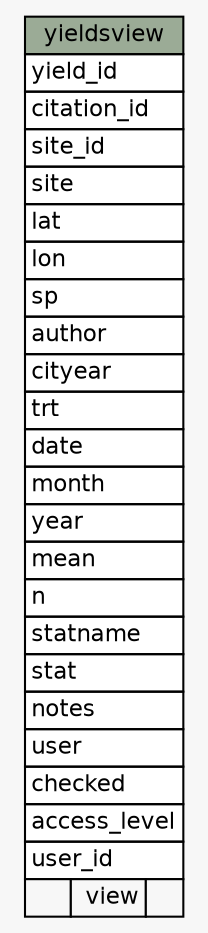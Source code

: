 // dot 2.30.1 on Mac OS X 10.7.5
// SchemaSpy rev 590
digraph "yieldsview" {
  graph [
    rankdir="RL"
    bgcolor="#f7f7f7"
    nodesep="0.18"
    ranksep="0.46"
    fontname="Helvetica"
    fontsize="11"
  ];
  node [
    fontname="Helvetica"
    fontsize="11"
    shape="plaintext"
  ];
  edge [
    arrowsize="0.8"
  ];
  "yieldsview" [
    label=<
    <TABLE BORDER="0" CELLBORDER="1" CELLSPACING="0" BGCOLOR="#ffffff">
      <TR><TD COLSPAN="3" BGCOLOR="#9bab96" ALIGN="CENTER">yieldsview</TD></TR>
      <TR><TD PORT="yield_id" COLSPAN="3" ALIGN="LEFT">yield_id</TD></TR>
      <TR><TD PORT="citation_id" COLSPAN="3" ALIGN="LEFT">citation_id</TD></TR>
      <TR><TD PORT="site_id" COLSPAN="3" ALIGN="LEFT">site_id</TD></TR>
      <TR><TD PORT="site" COLSPAN="3" ALIGN="LEFT">site</TD></TR>
      <TR><TD PORT="lat" COLSPAN="3" ALIGN="LEFT">lat</TD></TR>
      <TR><TD PORT="lon" COLSPAN="3" ALIGN="LEFT">lon</TD></TR>
      <TR><TD PORT="sp" COLSPAN="3" ALIGN="LEFT">sp</TD></TR>
      <TR><TD PORT="author" COLSPAN="3" ALIGN="LEFT">author</TD></TR>
      <TR><TD PORT="cityear" COLSPAN="3" ALIGN="LEFT">cityear</TD></TR>
      <TR><TD PORT="trt" COLSPAN="3" ALIGN="LEFT">trt</TD></TR>
      <TR><TD PORT="date" COLSPAN="3" ALIGN="LEFT">date</TD></TR>
      <TR><TD PORT="month" COLSPAN="3" ALIGN="LEFT">month</TD></TR>
      <TR><TD PORT="year" COLSPAN="3" ALIGN="LEFT">year</TD></TR>
      <TR><TD PORT="mean" COLSPAN="3" ALIGN="LEFT">mean</TD></TR>
      <TR><TD PORT="n" COLSPAN="3" ALIGN="LEFT">n</TD></TR>
      <TR><TD PORT="statname" COLSPAN="3" ALIGN="LEFT">statname</TD></TR>
      <TR><TD PORT="stat" COLSPAN="3" ALIGN="LEFT">stat</TD></TR>
      <TR><TD PORT="notes" COLSPAN="3" ALIGN="LEFT">notes</TD></TR>
      <TR><TD PORT="user" COLSPAN="3" ALIGN="LEFT">user</TD></TR>
      <TR><TD PORT="checked" COLSPAN="3" ALIGN="LEFT">checked</TD></TR>
      <TR><TD PORT="access_level" COLSPAN="3" ALIGN="LEFT">access_level</TD></TR>
      <TR><TD PORT="user_id" COLSPAN="3" ALIGN="LEFT">user_id</TD></TR>
      <TR><TD ALIGN="LEFT" BGCOLOR="#f7f7f7">  </TD><TD ALIGN="RIGHT" BGCOLOR="#f7f7f7">view</TD><TD ALIGN="RIGHT" BGCOLOR="#f7f7f7">  </TD></TR>
    </TABLE>>
    URL="tables/yieldsview.html"
    tooltip="yieldsview"
  ];
}

